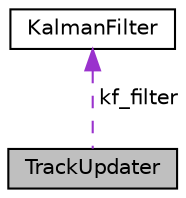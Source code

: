 digraph "TrackUpdater"
{
  edge [fontname="Helvetica",fontsize="10",labelfontname="Helvetica",labelfontsize="10"];
  node [fontname="Helvetica",fontsize="10",shape=record];
  Node1 [label="TrackUpdater",height=0.2,width=0.4,color="black", fillcolor="grey75", style="filled", fontcolor="black"];
  Node2 -> Node1 [dir="back",color="darkorchid3",fontsize="10",style="dashed",label=" kf_filter" ];
  Node2 [label="KalmanFilter",height=0.2,width=0.4,color="black", fillcolor="white", style="filled",URL="$classKalmanFilter.html"];
}
